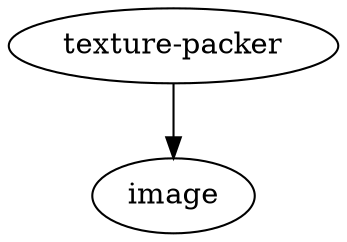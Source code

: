 digraph example3 {
    N0[label="texture-packer"];
    N1[label="image"];
    N0 -> N1[label=""];
}
